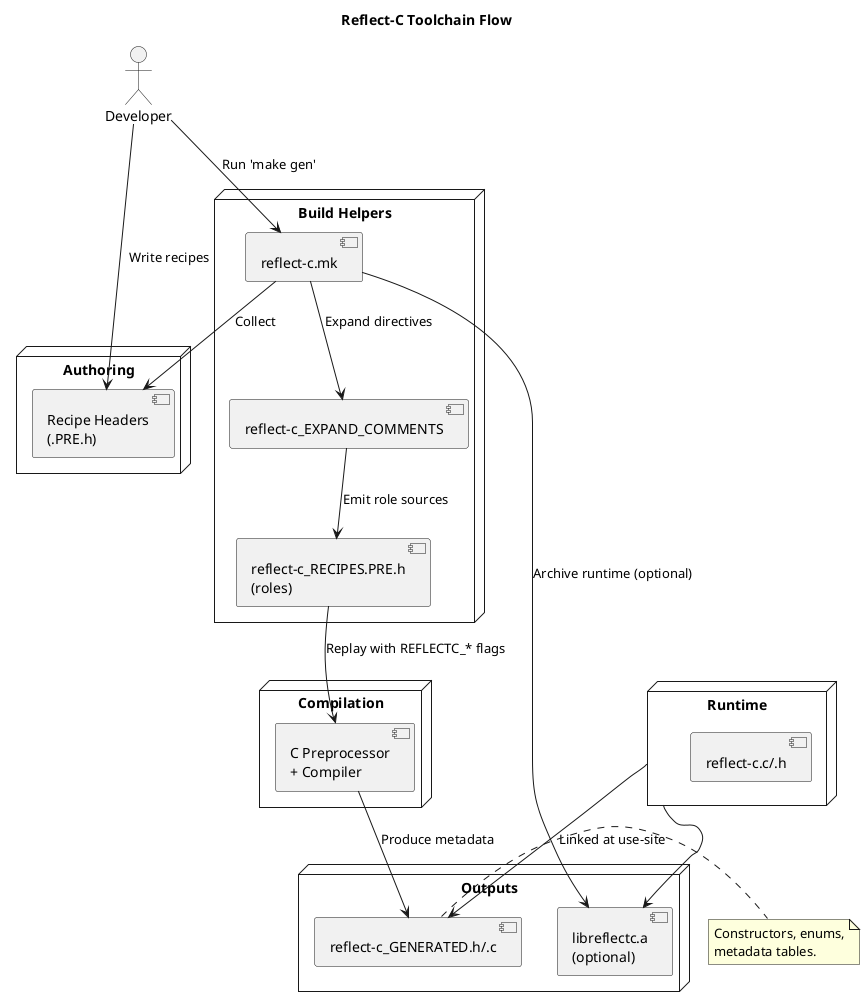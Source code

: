 @startuml ImprovedToolchain
title Reflect-C Toolchain Flow

actor Developer

node "Authoring" {
    component "Recipe Headers\n(.PRE.h)" as Recipes
}

node "Build Helpers" {
    component "reflect-c.mk"
    component "reflect-c_EXPAND_COMMENTS" as Expand
    component "reflect-c_RECIPES.PRE.h\n(roles)" as RecipesPre
}

node "Compilation" {
    component "C Preprocessor\n+ Compiler" as CPP
}

node "Outputs" {
    component "reflect-c_GENERATED.h/.c" as Generated
    component "libreflectc.a\n(optional)" as StaticLib
}

node "Runtime" {
    component "reflect-c.c/.h" as RuntimeLibrary
}

Developer --> Recipes : Write recipes
Developer --> "reflect-c.mk" : Run 'make gen'

"reflect-c.mk" --> Recipes : Collect
"reflect-c.mk" --> Expand : Expand directives
Expand --> RecipesPre : Emit role sources
RecipesPre --> CPP : Replay with REFLECTC_* flags
CPP --> Generated : Produce metadata

"reflect-c.mk" --> StaticLib : Archive runtime (optional)
Runtime --> StaticLib
Runtime --> Generated : Linked at use-site

note right of Generated
Constructors, enums,
metadata tables.
end note
@enduml
